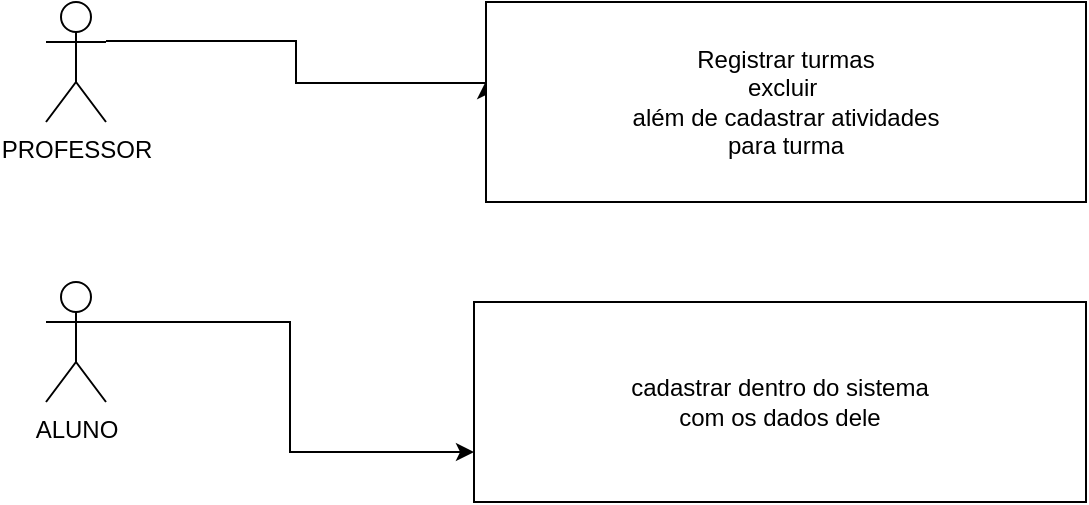 <mxfile version="24.6.0" type="github">
  <diagram name="Página-1" id="0P2HKKypik-2BZC9i3HW">
    <mxGraphModel dx="1114" dy="600" grid="1" gridSize="10" guides="1" tooltips="1" connect="1" arrows="1" fold="1" page="1" pageScale="1" pageWidth="827" pageHeight="1169" math="0" shadow="0">
      <root>
        <mxCell id="0" />
        <mxCell id="1" parent="0" />
        <mxCell id="0RFeQ9MgRtPXAFtp0lvO-4" style="edgeStyle=orthogonalEdgeStyle;rounded=0;orthogonalLoop=1;jettySize=auto;html=1;" parent="1" edge="1">
          <mxGeometry relative="1" as="geometry">
            <mxPoint x="360" y="189.5" as="targetPoint" />
            <mxPoint x="170" y="169.5" as="sourcePoint" />
            <Array as="points">
              <mxPoint x="265" y="169.5" />
              <mxPoint x="265" y="190.5" />
            </Array>
          </mxGeometry>
        </mxCell>
        <mxCell id="0RFeQ9MgRtPXAFtp0lvO-1" value="PROFESSOR" style="shape=umlActor;verticalLabelPosition=bottom;verticalAlign=top;html=1;outlineConnect=0;" parent="1" vertex="1">
          <mxGeometry x="140" y="150" width="30" height="60" as="geometry" />
        </mxCell>
        <mxCell id="0RFeQ9MgRtPXAFtp0lvO-5" value="Registrar turmas&lt;div&gt;excluir&amp;nbsp;&lt;/div&gt;&lt;div&gt;além de cadastrar atividades&lt;/div&gt;&lt;div&gt;para turma&lt;/div&gt;" style="rounded=0;whiteSpace=wrap;html=1;" parent="1" vertex="1">
          <mxGeometry x="360" y="150" width="300" height="100" as="geometry" />
        </mxCell>
        <mxCell id="0RFeQ9MgRtPXAFtp0lvO-8" style="edgeStyle=orthogonalEdgeStyle;rounded=0;orthogonalLoop=1;jettySize=auto;html=1;exitX=1;exitY=0.333;exitDx=0;exitDy=0;exitPerimeter=0;entryX=0;entryY=0.75;entryDx=0;entryDy=0;" parent="1" source="0RFeQ9MgRtPXAFtp0lvO-6" target="0RFeQ9MgRtPXAFtp0lvO-7" edge="1">
          <mxGeometry relative="1" as="geometry" />
        </mxCell>
        <mxCell id="0RFeQ9MgRtPXAFtp0lvO-6" value="ALUNO" style="shape=umlActor;verticalLabelPosition=bottom;verticalAlign=top;html=1;outlineConnect=0;" parent="1" vertex="1">
          <mxGeometry x="140" y="290" width="30" height="60" as="geometry" />
        </mxCell>
        <mxCell id="0RFeQ9MgRtPXAFtp0lvO-7" value="cadastrar dentro do sistema&lt;div&gt;com os dados dele&lt;/div&gt;" style="rounded=0;whiteSpace=wrap;html=1;" parent="1" vertex="1">
          <mxGeometry x="354" y="300" width="306" height="100" as="geometry" />
        </mxCell>
      </root>
    </mxGraphModel>
  </diagram>
</mxfile>
